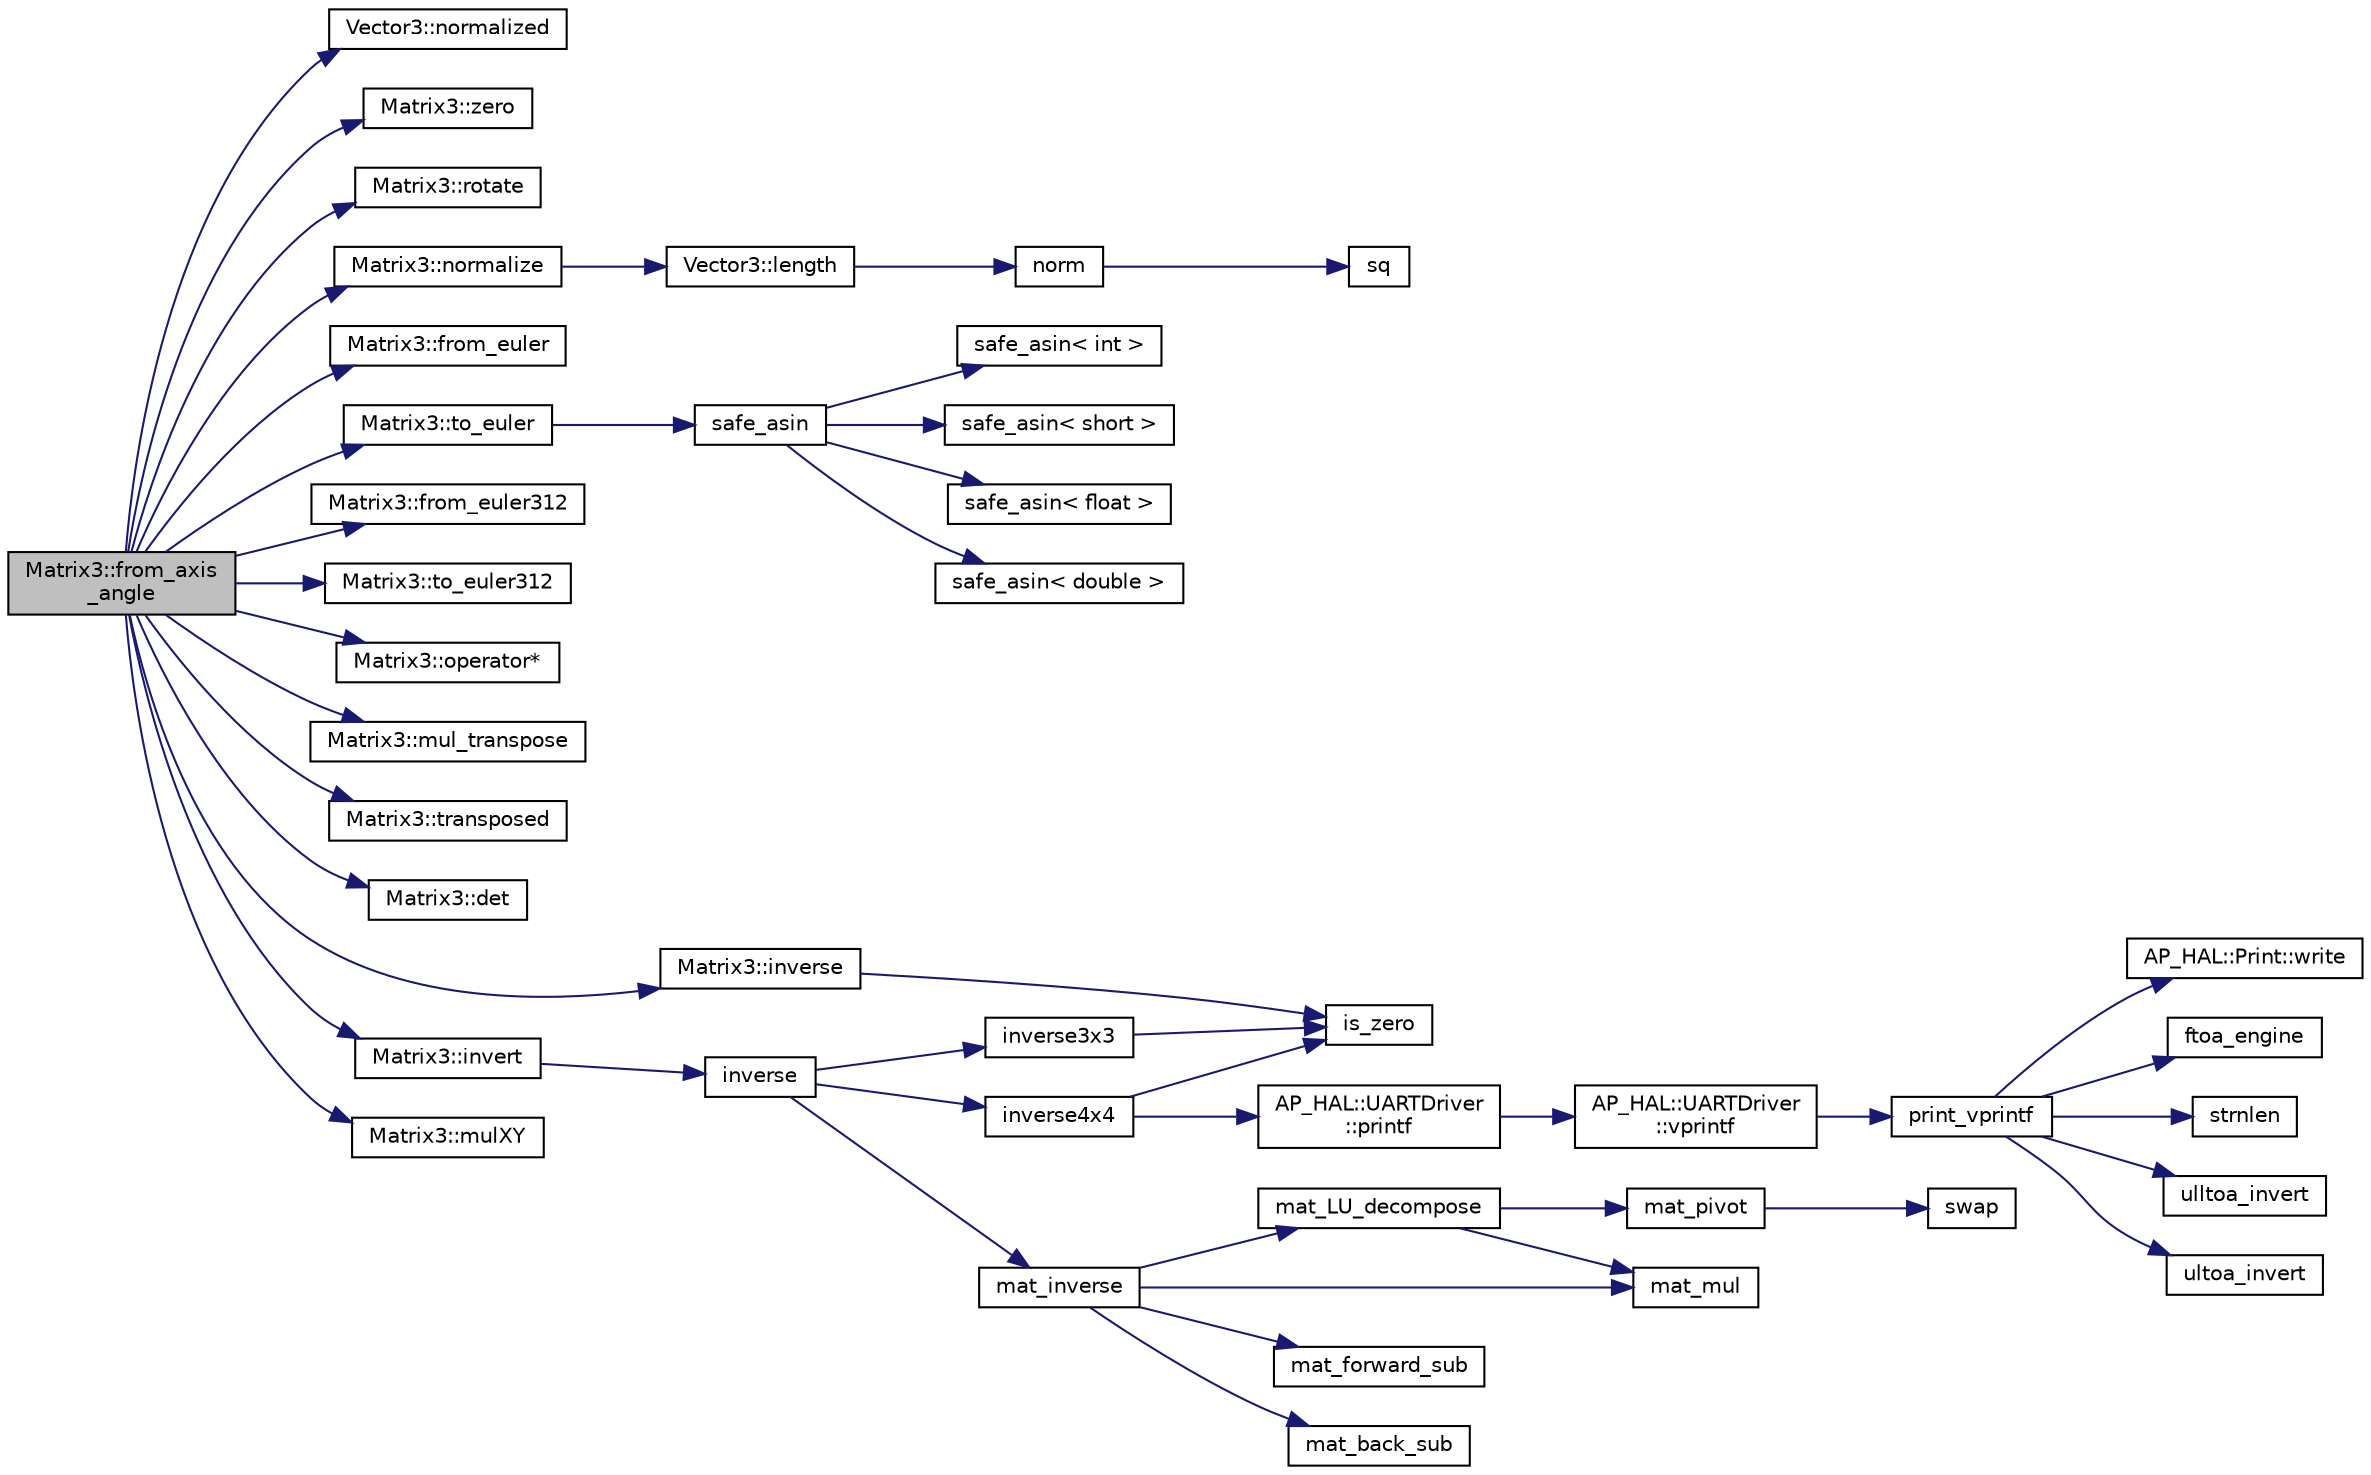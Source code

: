 digraph "Matrix3::from_axis_angle"
{
 // INTERACTIVE_SVG=YES
  edge [fontname="Helvetica",fontsize="10",labelfontname="Helvetica",labelfontsize="10"];
  node [fontname="Helvetica",fontsize="10",shape=record];
  rankdir="LR";
  Node1 [label="Matrix3::from_axis\l_angle",height=0.2,width=0.4,color="black", fillcolor="grey75", style="filled", fontcolor="black"];
  Node1 -> Node2 [color="midnightblue",fontsize="10",style="solid",fontname="Helvetica"];
  Node2 [label="Vector3::normalized",height=0.2,width=0.4,color="black", fillcolor="white", style="filled",URL="$classVector3.html#a4623c9d95850aec72ba56cb9ceea2cdf"];
  Node1 -> Node3 [color="midnightblue",fontsize="10",style="solid",fontname="Helvetica"];
  Node3 [label="Matrix3::zero",height=0.2,width=0.4,color="black", fillcolor="white", style="filled",URL="$classMatrix3.html#a90cfd0bec53253429603b5600dcdce81"];
  Node1 -> Node4 [color="midnightblue",fontsize="10",style="solid",fontname="Helvetica"];
  Node4 [label="Matrix3::rotate",height=0.2,width=0.4,color="black", fillcolor="white", style="filled",URL="$classMatrix3.html#a6f044e8d64f6f10e054af962487399b9"];
  Node1 -> Node5 [color="midnightblue",fontsize="10",style="solid",fontname="Helvetica"];
  Node5 [label="Matrix3::normalize",height=0.2,width=0.4,color="black", fillcolor="white", style="filled",URL="$classMatrix3.html#a79b6de6d1beda5938087dec7fa225702"];
  Node5 -> Node6 [color="midnightblue",fontsize="10",style="solid",fontname="Helvetica"];
  Node6 [label="Vector3::length",height=0.2,width=0.4,color="black", fillcolor="white", style="filled",URL="$classVector3.html#ac1fd5514e368a1e1c2d13f71eda18345"];
  Node6 -> Node7 [color="midnightblue",fontsize="10",style="solid",fontname="Helvetica"];
  Node7 [label="norm",height=0.2,width=0.4,color="black", fillcolor="white", style="filled",URL="$AP__Math_8h.html#adc76d4a5e5c9ae8cb7ab17b55c40d636"];
  Node7 -> Node8 [color="midnightblue",fontsize="10",style="solid",fontname="Helvetica"];
  Node8 [label="sq",height=0.2,width=0.4,color="black", fillcolor="white", style="filled",URL="$AP__Math_8h.html#a0375e3d67fd3911cacee5c3e1408c0f2"];
  Node1 -> Node9 [color="midnightblue",fontsize="10",style="solid",fontname="Helvetica"];
  Node9 [label="Matrix3::from_euler",height=0.2,width=0.4,color="black", fillcolor="white", style="filled",URL="$classMatrix3.html#a62587bd216436f09f06b9e1330f84bc0"];
  Node1 -> Node10 [color="midnightblue",fontsize="10",style="solid",fontname="Helvetica"];
  Node10 [label="Matrix3::to_euler",height=0.2,width=0.4,color="black", fillcolor="white", style="filled",URL="$classMatrix3.html#a893c6a712d52e47dbb7ed2d7a548046e"];
  Node10 -> Node11 [color="midnightblue",fontsize="10",style="solid",fontname="Helvetica"];
  Node11 [label="safe_asin",height=0.2,width=0.4,color="black", fillcolor="white", style="filled",URL="$AP__Math_8cpp.html#a3370ada2588e54722319d65e00d8545c"];
  Node11 -> Node12 [color="midnightblue",fontsize="10",style="solid",fontname="Helvetica"];
  Node12 [label="safe_asin\< int \>",height=0.2,width=0.4,color="black", fillcolor="white", style="filled",URL="$AP__Math_8cpp.html#acde8e5813f30717986b84509948bf530"];
  Node11 -> Node13 [color="midnightblue",fontsize="10",style="solid",fontname="Helvetica"];
  Node13 [label="safe_asin\< short \>",height=0.2,width=0.4,color="black", fillcolor="white", style="filled",URL="$AP__Math_8cpp.html#a6baeda4985886aba9f6d5d5008ac2b10"];
  Node11 -> Node14 [color="midnightblue",fontsize="10",style="solid",fontname="Helvetica"];
  Node14 [label="safe_asin\< float \>",height=0.2,width=0.4,color="black", fillcolor="white", style="filled",URL="$AP__Math_8cpp.html#a48612e903b0ef12fa5653056a6d5b3f7"];
  Node11 -> Node15 [color="midnightblue",fontsize="10",style="solid",fontname="Helvetica"];
  Node15 [label="safe_asin\< double \>",height=0.2,width=0.4,color="black", fillcolor="white", style="filled",URL="$AP__Math_8cpp.html#a9f2aae5b5adb09329c1a64b433d148dd"];
  Node1 -> Node16 [color="midnightblue",fontsize="10",style="solid",fontname="Helvetica"];
  Node16 [label="Matrix3::from_euler312",height=0.2,width=0.4,color="black", fillcolor="white", style="filled",URL="$classMatrix3.html#ac40446799dccb00a1a0098decf876d7b"];
  Node1 -> Node17 [color="midnightblue",fontsize="10",style="solid",fontname="Helvetica"];
  Node17 [label="Matrix3::to_euler312",height=0.2,width=0.4,color="black", fillcolor="white", style="filled",URL="$classMatrix3.html#abd9cba5416890b2470e3e0f44c314c2a"];
  Node1 -> Node18 [color="midnightblue",fontsize="10",style="solid",fontname="Helvetica"];
  Node18 [label="Matrix3::operator*",height=0.2,width=0.4,color="black", fillcolor="white", style="filled",URL="$classMatrix3.html#aeb696742e5106f027fbd67da9f806c03"];
  Node1 -> Node19 [color="midnightblue",fontsize="10",style="solid",fontname="Helvetica"];
  Node19 [label="Matrix3::mul_transpose",height=0.2,width=0.4,color="black", fillcolor="white", style="filled",URL="$classMatrix3.html#a3705734aec6b67d729011cd792d7398a"];
  Node1 -> Node20 [color="midnightblue",fontsize="10",style="solid",fontname="Helvetica"];
  Node20 [label="Matrix3::transposed",height=0.2,width=0.4,color="black", fillcolor="white", style="filled",URL="$classMatrix3.html#a18e2df03dec4abdf11fc9fb60ed7c226"];
  Node1 -> Node21 [color="midnightblue",fontsize="10",style="solid",fontname="Helvetica"];
  Node21 [label="Matrix3::det",height=0.2,width=0.4,color="black", fillcolor="white", style="filled",URL="$classMatrix3.html#a5a629739527e44be792db27f689b541c"];
  Node1 -> Node22 [color="midnightblue",fontsize="10",style="solid",fontname="Helvetica"];
  Node22 [label="Matrix3::inverse",height=0.2,width=0.4,color="black", fillcolor="white", style="filled",URL="$classMatrix3.html#a87dab1ef4c76ce536dfd00cfd2c22320"];
  Node22 -> Node23 [color="midnightblue",fontsize="10",style="solid",fontname="Helvetica"];
  Node23 [label="is_zero",height=0.2,width=0.4,color="black", fillcolor="white", style="filled",URL="$AP__Math_8h.html#a2a12cce483e9b870da70d30406d82c60"];
  Node1 -> Node24 [color="midnightblue",fontsize="10",style="solid",fontname="Helvetica"];
  Node24 [label="Matrix3::invert",height=0.2,width=0.4,color="black", fillcolor="white", style="filled",URL="$classMatrix3.html#ae4054ff80c892e6b21cd970a4c3653b6"];
  Node24 -> Node25 [color="midnightblue",fontsize="10",style="solid",fontname="Helvetica"];
  Node25 [label="inverse",height=0.2,width=0.4,color="black", fillcolor="white", style="filled",URL="$AP__Math_8h.html#adfb798dabbcb4c7a82b3a08978bd8738"];
  Node25 -> Node26 [color="midnightblue",fontsize="10",style="solid",fontname="Helvetica"];
  Node26 [label="inverse3x3",height=0.2,width=0.4,color="black", fillcolor="white", style="filled",URL="$matrix__alg_8cpp.html#a3aede2abf8bd30869b72dadaeb9e2c17"];
  Node26 -> Node23 [color="midnightblue",fontsize="10",style="solid",fontname="Helvetica"];
  Node25 -> Node27 [color="midnightblue",fontsize="10",style="solid",fontname="Helvetica"];
  Node27 [label="inverse4x4",height=0.2,width=0.4,color="black", fillcolor="white", style="filled",URL="$matrix__alg_8cpp.html#a5b0d60d12edb0ce4c1ed6599acccc6db"];
  Node27 -> Node28 [color="midnightblue",fontsize="10",style="solid",fontname="Helvetica"];
  Node28 [label="AP_HAL::UARTDriver\l::printf",height=0.2,width=0.4,color="black", fillcolor="white", style="filled",URL="$classAP__HAL_1_1UARTDriver.html#a6ceedc792594e59fc7d80b39a435f027"];
  Node28 -> Node29 [color="midnightblue",fontsize="10",style="solid",fontname="Helvetica"];
  Node29 [label="AP_HAL::UARTDriver\l::vprintf",height=0.2,width=0.4,color="black", fillcolor="white", style="filled",URL="$classAP__HAL_1_1UARTDriver.html#aa8abfb6d6641299472c29ac1edde559f"];
  Node29 -> Node30 [color="midnightblue",fontsize="10",style="solid",fontname="Helvetica"];
  Node30 [label="print_vprintf",height=0.2,width=0.4,color="black", fillcolor="white", style="filled",URL="$print__vprintf_8cpp.html#a1534eaeab54696df96975b56d9f49212"];
  Node30 -> Node31 [color="midnightblue",fontsize="10",style="solid",fontname="Helvetica"];
  Node31 [label="AP_HAL::Print::write",height=0.2,width=0.4,color="black", fillcolor="white", style="filled",URL="$classAP__HAL_1_1Print.html#acc65391952a43334f8f5c9bef341f501"];
  Node30 -> Node32 [color="midnightblue",fontsize="10",style="solid",fontname="Helvetica"];
  Node32 [label="ftoa_engine",height=0.2,width=0.4,color="black", fillcolor="white", style="filled",URL="$ftoa__engine_8cpp.html#a1c28234da8f20b43c85890d4bb452947"];
  Node30 -> Node33 [color="midnightblue",fontsize="10",style="solid",fontname="Helvetica"];
  Node33 [label="strnlen",height=0.2,width=0.4,color="black", fillcolor="white", style="filled",URL="$replace_8cpp.html#a880bcc7b85a09e6254691bebd5344b51"];
  Node30 -> Node34 [color="midnightblue",fontsize="10",style="solid",fontname="Helvetica"];
  Node34 [label="ulltoa_invert",height=0.2,width=0.4,color="black", fillcolor="white", style="filled",URL="$utoa__invert_8cpp.html#a34926f552460b47c414ec4d83b32815c"];
  Node30 -> Node35 [color="midnightblue",fontsize="10",style="solid",fontname="Helvetica"];
  Node35 [label="ultoa_invert",height=0.2,width=0.4,color="black", fillcolor="white", style="filled",URL="$utoa__invert_8cpp.html#a5d99bba8e697c1e11da489d88fca8559"];
  Node27 -> Node23 [color="midnightblue",fontsize="10",style="solid",fontname="Helvetica"];
  Node25 -> Node36 [color="midnightblue",fontsize="10",style="solid",fontname="Helvetica"];
  Node36 [label="mat_inverse",height=0.2,width=0.4,color="black", fillcolor="white", style="filled",URL="$matrix__alg_8cpp.html#aec3cfc51b8c044f4faa4ab1d3a146435"];
  Node36 -> Node37 [color="midnightblue",fontsize="10",style="solid",fontname="Helvetica"];
  Node37 [label="mat_LU_decompose",height=0.2,width=0.4,color="black", fillcolor="white", style="filled",URL="$matrix__alg_8cpp.html#a71120309d433abdf23de6c2d78440b1c"];
  Node37 -> Node38 [color="midnightblue",fontsize="10",style="solid",fontname="Helvetica"];
  Node38 [label="mat_pivot",height=0.2,width=0.4,color="black", fillcolor="white", style="filled",URL="$matrix__alg_8cpp.html#a7a49fc8b7a650e05045994ffba7c1dbc"];
  Node38 -> Node39 [color="midnightblue",fontsize="10",style="solid",fontname="Helvetica"];
  Node39 [label="swap",height=0.2,width=0.4,color="black", fillcolor="white", style="filled",URL="$matrix__alg_8cpp.html#a4ae7bd9da0bae1b05a7c352df26008ff"];
  Node37 -> Node40 [color="midnightblue",fontsize="10",style="solid",fontname="Helvetica"];
  Node40 [label="mat_mul",height=0.2,width=0.4,color="black", fillcolor="white", style="filled",URL="$matrix__alg_8cpp.html#a9e2d939e8250f6c633d3b87661b04d45"];
  Node36 -> Node41 [color="midnightblue",fontsize="10",style="solid",fontname="Helvetica"];
  Node41 [label="mat_forward_sub",height=0.2,width=0.4,color="black", fillcolor="white", style="filled",URL="$matrix__alg_8cpp.html#ae99d89fadc41e4ff699c74822490a71e"];
  Node36 -> Node42 [color="midnightblue",fontsize="10",style="solid",fontname="Helvetica"];
  Node42 [label="mat_back_sub",height=0.2,width=0.4,color="black", fillcolor="white", style="filled",URL="$matrix__alg_8cpp.html#a5f5a54d345886bbaf464910d3a1cf139"];
  Node36 -> Node40 [color="midnightblue",fontsize="10",style="solid",fontname="Helvetica"];
  Node1 -> Node43 [color="midnightblue",fontsize="10",style="solid",fontname="Helvetica"];
  Node43 [label="Matrix3::mulXY",height=0.2,width=0.4,color="black", fillcolor="white", style="filled",URL="$classMatrix3.html#a4a7bc2c8ec460484472f14298dfec7bf"];
}
